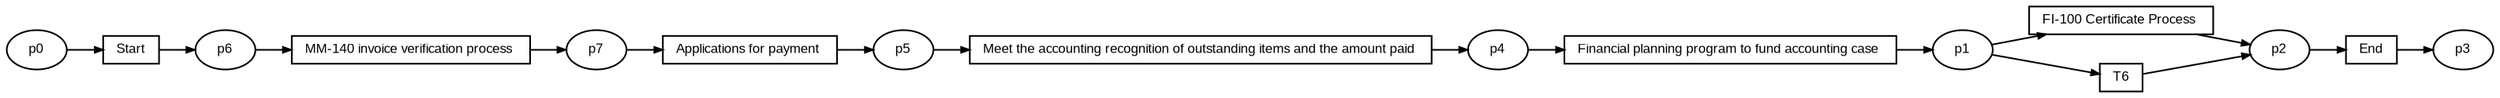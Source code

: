 digraph G {ranksep=".3"; fontsize="8"; remincross=true; margin="0.0,0.0"; fontname="Arial";rankdir="LR"; 
edge [arrowsize="0.5"];
node [height=".2",width=".2",fontname="Arial",fontsize="8"];
t0 [shape="box",label="Start"];
t1 [shape="box",label="MM-140 invoice verification process "];
t2 [shape="box",label="Meet the accounting recognition of outstanding items and the amount paid "];
t3 [shape="box",label="Financial planning program to fund accounting case "];
t4 [shape="box",label="FI-100 Certificate Process "];
t5 [shape="box",label="End"];
t6 [shape="box",label="T6"];
t7 [shape="box",label="Applications for payment "];
p0 [shape="oval",label="p0"];
p1 [shape="oval",label="p1"];
p2 [shape="oval",label="p2"];
p3 [shape="oval",label="p3"];
p4 [shape="oval",label="p4"];
p5 [shape="oval",label="p5"];
p6 [shape="oval",label="p6"];
p7 [shape="oval",label="p7"];
t6 -> p2[label=""];
t5 -> p3[label=""];
p2 -> t5[label=""];
t4 -> p2[label=""];
p1 -> t6[label=""];
p5 -> t2[label=""];
t7 -> p5[label=""];
p1 -> t4[label=""];
t3 -> p1[label=""];
t2 -> p4[label=""];
p6 -> t1[label=""];
p4 -> t3[label=""];
t0 -> p6[label=""];
p7 -> t7[label=""];
p0 -> t0[label=""];
t1 -> p7[label=""];
}
